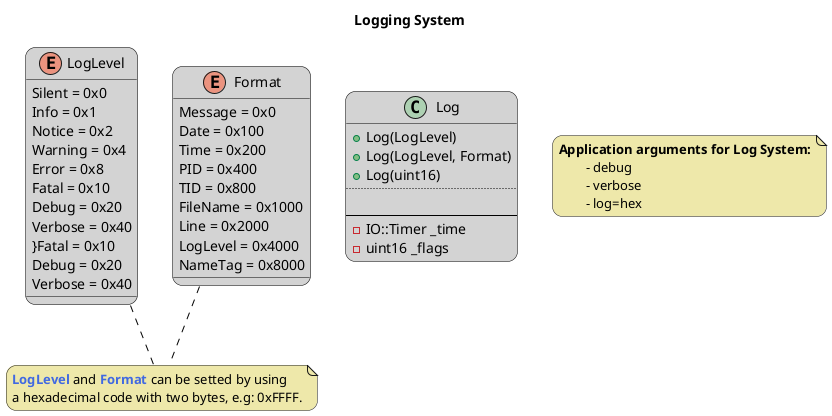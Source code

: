 @startuml
skinparam roundcorner 20
skinparam arrowcolor black
skinparam noteBackgroundColor PaleGoldenRod

skinparam class {
	backgroundColor LightGray
	borderColor Black
}

!definelong exception(name, type = "T")
class name <<(E,firebrick) exception>> #FCC {
	+ name(const type)
	..
	+ {abstract} const type what() const throw()
	--
	- const type
}
!enddefinelong

title Logging System

enum LogLevel {
	Silent = 0x0
	Info = 0x1
	Notice = 0x2
	Warning = 0x4
	Error = 0x8
	Fatal = 0x10
	Debug = 0x20
	Verbose = 0x40
}Fatal = 0x10
	Debug = 0x20
	Verbose = 0x40
}

enum Format {
	Message = 0x0
	Date = 0x100
	Time = 0x200
	PID = 0x400
	TID = 0x800
	FileName = 0x1000
	Line = 0x2000
	LogLevel = 0x4000
	NameTag = 0x8000
}

note as N1
	<b><color:royalBlue>LogLevel</color></b> and <b><color:royalBlue>Format</color></b> can be setted by using
	a hexadecimal code with two bytes, e.g: 0xFFFF.
end note

LogLevel .. N1
Format .. N1

class Log {
	+ Log(LogLevel)
	+ Log(LogLevel, Format)
	+ Log(uint16)
	..

	--
	- IO::Timer _time
	- uint16 _flags
}

note as N2
	<b>Application arguments for Log System:</b>
		- debug
		- verbose
		- log=hex
end note

@enduml